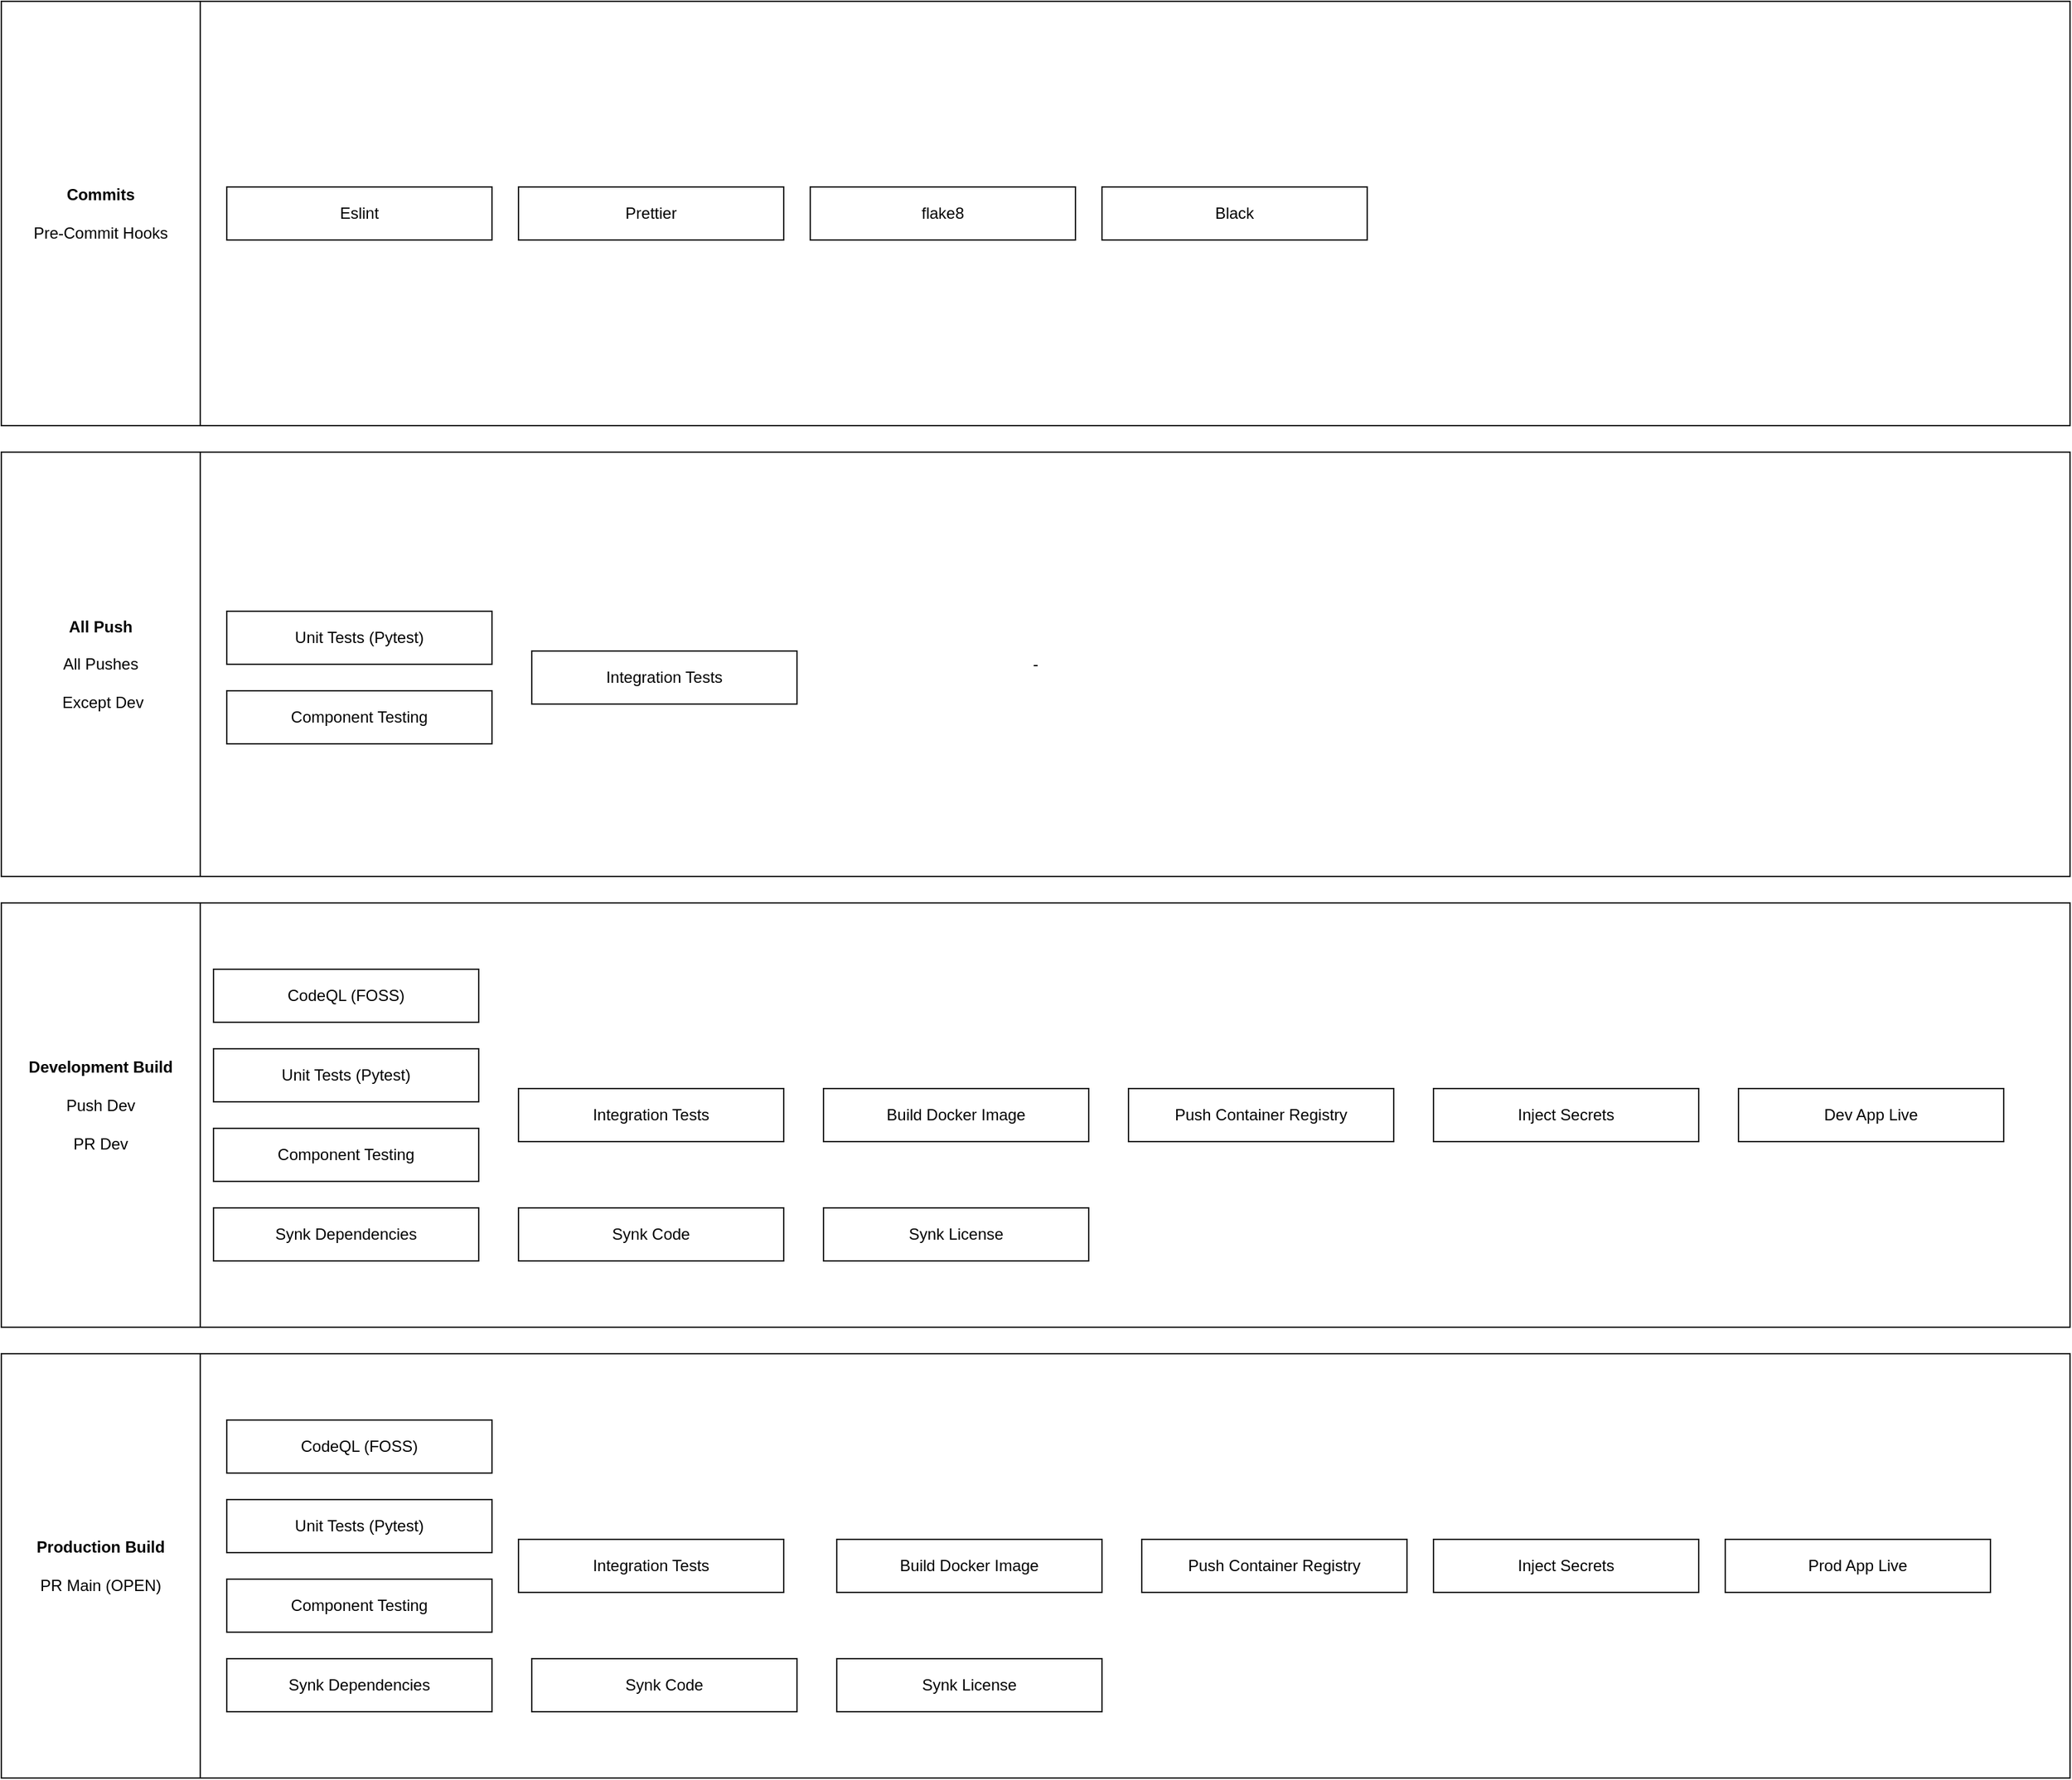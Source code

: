 <mxfile version="15.3.5" type="github" pages="2">
  <diagram id="jGv3KRdHRO9ItCqaX64U" name="Page-1">
    <mxGraphModel dx="2062" dy="2200" grid="1" gridSize="10" guides="1" tooltips="1" connect="1" arrows="1" fold="1" page="1" pageScale="1" pageWidth="1700" pageHeight="1100" math="0" shadow="0">
      <root>
        <mxCell id="QeTs8Otb-hYSfhYipXKW-0" />
        <mxCell id="QeTs8Otb-hYSfhYipXKW-1" parent="QeTs8Otb-hYSfhYipXKW-0" />
        <mxCell id="zljSf0HPq7ISTMpLtNXf-15" value="-" style="rounded=0;whiteSpace=wrap;html=1;" parent="QeTs8Otb-hYSfhYipXKW-1" vertex="1">
          <mxGeometry x="40" y="40" width="1560" height="320" as="geometry" />
        </mxCell>
        <mxCell id="zljSf0HPq7ISTMpLtNXf-16" value="&lt;div&gt;&lt;b&gt;All Push&lt;br&gt;&lt;/b&gt;&lt;/div&gt;&lt;div&gt;&lt;br&gt;&lt;/div&gt;&lt;div&gt;All Pushes&lt;/div&gt;&lt;div&gt;&lt;br&gt;&lt;/div&gt;&amp;nbsp;Except Dev" style="rounded=0;whiteSpace=wrap;html=1;" parent="QeTs8Otb-hYSfhYipXKW-1" vertex="1">
          <mxGeometry x="40" y="40" width="150" height="320" as="geometry" />
        </mxCell>
        <mxCell id="zljSf0HPq7ISTMpLtNXf-26" value="" style="rounded=0;whiteSpace=wrap;html=1;" parent="QeTs8Otb-hYSfhYipXKW-1" vertex="1">
          <mxGeometry x="40" y="720" width="1560" height="320" as="geometry" />
        </mxCell>
        <mxCell id="zljSf0HPq7ISTMpLtNXf-27" value="" style="rounded=0;whiteSpace=wrap;html=1;" parent="QeTs8Otb-hYSfhYipXKW-1" vertex="1">
          <mxGeometry x="40" y="380" width="1560" height="320" as="geometry" />
        </mxCell>
        <mxCell id="zljSf0HPq7ISTMpLtNXf-32" value="&lt;div&gt;&lt;b&gt;Development Build&lt;br&gt;&lt;/b&gt;&lt;/div&gt;&lt;div&gt;&lt;br&gt;&lt;/div&gt;&lt;div&gt;Push Dev&lt;/div&gt;&lt;div&gt;&lt;br&gt;&lt;/div&gt;&lt;div&gt;PR Dev&lt;/div&gt;&lt;div&gt;&lt;br&gt;&lt;/div&gt;" style="rounded=0;whiteSpace=wrap;html=1;" parent="QeTs8Otb-hYSfhYipXKW-1" vertex="1">
          <mxGeometry x="40" y="380" width="150" height="320" as="geometry" />
        </mxCell>
        <mxCell id="zljSf0HPq7ISTMpLtNXf-33" value="&lt;div&gt;&lt;b&gt;Production Build&lt;br&gt;&lt;/b&gt;&lt;/div&gt;&lt;div&gt;&lt;br&gt;&lt;/div&gt;&lt;div&gt;PR Main (OPEN)&lt;br&gt;&lt;/div&gt;" style="rounded=0;whiteSpace=wrap;html=1;" parent="QeTs8Otb-hYSfhYipXKW-1" vertex="1">
          <mxGeometry x="40" y="720" width="150" height="320" as="geometry" />
        </mxCell>
        <mxCell id="zljSf0HPq7ISTMpLtNXf-34" value="Integration Tests" style="rounded=0;whiteSpace=wrap;html=1;" parent="QeTs8Otb-hYSfhYipXKW-1" vertex="1">
          <mxGeometry x="430" y="520" width="200" height="40" as="geometry" />
        </mxCell>
        <mxCell id="zljSf0HPq7ISTMpLtNXf-37" value="Build Docker Image" style="rounded=0;whiteSpace=wrap;html=1;" parent="QeTs8Otb-hYSfhYipXKW-1" vertex="1">
          <mxGeometry x="660" y="520" width="200" height="40" as="geometry" />
        </mxCell>
        <mxCell id="zljSf0HPq7ISTMpLtNXf-38" value="Push Container Registry" style="rounded=0;whiteSpace=wrap;html=1;" parent="QeTs8Otb-hYSfhYipXKW-1" vertex="1">
          <mxGeometry x="890" y="520" width="200" height="40" as="geometry" />
        </mxCell>
        <mxCell id="zljSf0HPq7ISTMpLtNXf-49" value="-" style="rounded=0;whiteSpace=wrap;html=1;" parent="QeTs8Otb-hYSfhYipXKW-1" vertex="1">
          <mxGeometry x="40" y="-300" width="1560" height="320" as="geometry" />
        </mxCell>
        <mxCell id="zljSf0HPq7ISTMpLtNXf-50" value="&lt;div&gt;&lt;b&gt;Commits&lt;br&gt;&lt;/b&gt;&lt;/div&gt;&lt;div&gt;&lt;br&gt;&lt;/div&gt;&lt;div&gt;Pre-Commit Hooks&lt;br&gt;&lt;/div&gt;" style="rounded=0;whiteSpace=wrap;html=1;" parent="QeTs8Otb-hYSfhYipXKW-1" vertex="1">
          <mxGeometry x="40" y="-300" width="150" height="320" as="geometry" />
        </mxCell>
        <mxCell id="zljSf0HPq7ISTMpLtNXf-51" value="Black" style="rounded=0;whiteSpace=wrap;html=1;" parent="QeTs8Otb-hYSfhYipXKW-1" vertex="1">
          <mxGeometry x="870" y="-160" width="200" height="40" as="geometry" />
        </mxCell>
        <mxCell id="zljSf0HPq7ISTMpLtNXf-52" value="Eslint" style="rounded=0;whiteSpace=wrap;html=1;" parent="QeTs8Otb-hYSfhYipXKW-1" vertex="1">
          <mxGeometry x="210" y="-160" width="200" height="40" as="geometry" />
        </mxCell>
        <mxCell id="zljSf0HPq7ISTMpLtNXf-53" value="Prettier" style="rounded=0;whiteSpace=wrap;html=1;" parent="QeTs8Otb-hYSfhYipXKW-1" vertex="1">
          <mxGeometry x="430" y="-160" width="200" height="40" as="geometry" />
        </mxCell>
        <mxCell id="zljSf0HPq7ISTMpLtNXf-54" value="&lt;div&gt;flake8&lt;/div&gt;" style="rounded=0;whiteSpace=wrap;html=1;" parent="QeTs8Otb-hYSfhYipXKW-1" vertex="1">
          <mxGeometry x="650" y="-160" width="200" height="40" as="geometry" />
        </mxCell>
        <mxCell id="zljSf0HPq7ISTMpLtNXf-55" value="Unit Tests (Pytest)" style="rounded=0;whiteSpace=wrap;html=1;" parent="QeTs8Otb-hYSfhYipXKW-1" vertex="1">
          <mxGeometry x="210" y="160" width="200" height="40" as="geometry" />
        </mxCell>
        <mxCell id="zljSf0HPq7ISTMpLtNXf-56" value="Component Testing" style="rounded=0;whiteSpace=wrap;html=1;" parent="QeTs8Otb-hYSfhYipXKW-1" vertex="1">
          <mxGeometry x="210" y="220" width="200" height="40" as="geometry" />
        </mxCell>
        <mxCell id="zljSf0HPq7ISTMpLtNXf-57" value="&lt;div&gt;Synk Dependencies&lt;/div&gt;" style="rounded=0;whiteSpace=wrap;html=1;" parent="QeTs8Otb-hYSfhYipXKW-1" vertex="1">
          <mxGeometry x="200" y="610" width="200" height="40" as="geometry" />
        </mxCell>
        <mxCell id="zljSf0HPq7ISTMpLtNXf-58" value="Synk License" style="rounded=0;whiteSpace=wrap;html=1;" parent="QeTs8Otb-hYSfhYipXKW-1" vertex="1">
          <mxGeometry x="660" y="610" width="200" height="40" as="geometry" />
        </mxCell>
        <mxCell id="zljSf0HPq7ISTMpLtNXf-59" value="Synk Code" style="rounded=0;whiteSpace=wrap;html=1;" parent="QeTs8Otb-hYSfhYipXKW-1" vertex="1">
          <mxGeometry x="430" y="610" width="200" height="40" as="geometry" />
        </mxCell>
        <mxCell id="zljSf0HPq7ISTMpLtNXf-60" value="CodeQL (FOSS)" style="rounded=0;whiteSpace=wrap;html=1;" parent="QeTs8Otb-hYSfhYipXKW-1" vertex="1">
          <mxGeometry x="200" y="430" width="200" height="40" as="geometry" />
        </mxCell>
        <mxCell id="zljSf0HPq7ISTMpLtNXf-65" value="Unit Tests (Pytest)" style="rounded=0;whiteSpace=wrap;html=1;" parent="QeTs8Otb-hYSfhYipXKW-1" vertex="1">
          <mxGeometry x="200" y="490" width="200" height="40" as="geometry" />
        </mxCell>
        <mxCell id="zljSf0HPq7ISTMpLtNXf-66" value="Component Testing" style="rounded=0;whiteSpace=wrap;html=1;" parent="QeTs8Otb-hYSfhYipXKW-1" vertex="1">
          <mxGeometry x="200" y="550" width="200" height="40" as="geometry" />
        </mxCell>
        <mxCell id="zljSf0HPq7ISTMpLtNXf-67" value="Integration Tests" style="rounded=0;whiteSpace=wrap;html=1;" parent="QeTs8Otb-hYSfhYipXKW-1" vertex="1">
          <mxGeometry x="430" y="860" width="200" height="40" as="geometry" />
        </mxCell>
        <mxCell id="zljSf0HPq7ISTMpLtNXf-68" value="Build Docker Image" style="rounded=0;whiteSpace=wrap;html=1;" parent="QeTs8Otb-hYSfhYipXKW-1" vertex="1">
          <mxGeometry x="670" y="860" width="200" height="40" as="geometry" />
        </mxCell>
        <mxCell id="zljSf0HPq7ISTMpLtNXf-69" value="Push Container Registry" style="rounded=0;whiteSpace=wrap;html=1;" parent="QeTs8Otb-hYSfhYipXKW-1" vertex="1">
          <mxGeometry x="900" y="860" width="200" height="40" as="geometry" />
        </mxCell>
        <mxCell id="zljSf0HPq7ISTMpLtNXf-70" value="&lt;div&gt;Synk Dependencies&lt;/div&gt;" style="rounded=0;whiteSpace=wrap;html=1;" parent="QeTs8Otb-hYSfhYipXKW-1" vertex="1">
          <mxGeometry x="210" y="950" width="200" height="40" as="geometry" />
        </mxCell>
        <mxCell id="zljSf0HPq7ISTMpLtNXf-71" value="Synk License" style="rounded=0;whiteSpace=wrap;html=1;" parent="QeTs8Otb-hYSfhYipXKW-1" vertex="1">
          <mxGeometry x="670" y="950" width="200" height="40" as="geometry" />
        </mxCell>
        <mxCell id="zljSf0HPq7ISTMpLtNXf-72" value="Synk Code" style="rounded=0;whiteSpace=wrap;html=1;" parent="QeTs8Otb-hYSfhYipXKW-1" vertex="1">
          <mxGeometry x="440" y="950" width="200" height="40" as="geometry" />
        </mxCell>
        <mxCell id="zljSf0HPq7ISTMpLtNXf-73" value="CodeQL (FOSS)" style="rounded=0;whiteSpace=wrap;html=1;" parent="QeTs8Otb-hYSfhYipXKW-1" vertex="1">
          <mxGeometry x="210" y="770" width="200" height="40" as="geometry" />
        </mxCell>
        <mxCell id="zljSf0HPq7ISTMpLtNXf-74" value="Unit Tests (Pytest)" style="rounded=0;whiteSpace=wrap;html=1;" parent="QeTs8Otb-hYSfhYipXKW-1" vertex="1">
          <mxGeometry x="210" y="830" width="200" height="40" as="geometry" />
        </mxCell>
        <mxCell id="zljSf0HPq7ISTMpLtNXf-75" value="Component Testing" style="rounded=0;whiteSpace=wrap;html=1;" parent="QeTs8Otb-hYSfhYipXKW-1" vertex="1">
          <mxGeometry x="210" y="890" width="200" height="40" as="geometry" />
        </mxCell>
        <mxCell id="DVXHxW4_ZaQA2SBq_JFX-0" value="Inject Secrets" style="rounded=0;whiteSpace=wrap;html=1;" vertex="1" parent="QeTs8Otb-hYSfhYipXKW-1">
          <mxGeometry x="1120" y="520" width="200" height="40" as="geometry" />
        </mxCell>
        <mxCell id="DVXHxW4_ZaQA2SBq_JFX-1" value="Inject Secrets" style="rounded=0;whiteSpace=wrap;html=1;" vertex="1" parent="QeTs8Otb-hYSfhYipXKW-1">
          <mxGeometry x="1120" y="860" width="200" height="40" as="geometry" />
        </mxCell>
        <mxCell id="DVXHxW4_ZaQA2SBq_JFX-2" value="Dev App Live" style="rounded=0;whiteSpace=wrap;html=1;" vertex="1" parent="QeTs8Otb-hYSfhYipXKW-1">
          <mxGeometry x="1350" y="520" width="200" height="40" as="geometry" />
        </mxCell>
        <mxCell id="DVXHxW4_ZaQA2SBq_JFX-3" value="Prod App Live" style="rounded=0;whiteSpace=wrap;html=1;" vertex="1" parent="QeTs8Otb-hYSfhYipXKW-1">
          <mxGeometry x="1340" y="860" width="200" height="40" as="geometry" />
        </mxCell>
        <mxCell id="DVXHxW4_ZaQA2SBq_JFX-4" value="Integration Tests" style="rounded=0;whiteSpace=wrap;html=1;" vertex="1" parent="QeTs8Otb-hYSfhYipXKW-1">
          <mxGeometry x="440" y="190" width="200" height="40" as="geometry" />
        </mxCell>
      </root>
    </mxGraphModel>
  </diagram>
  <diagram id="HQA63WVWDDD8-CEPDaFc" name="Page-2">
    <mxGraphModel dx="2062" dy="1100" grid="1" gridSize="10" guides="1" tooltips="1" connect="1" arrows="1" fold="1" page="1" pageScale="1" pageWidth="1700" pageHeight="1100" math="0" shadow="0">
      <root>
        <mxCell id="b_qFX8tGY4ncBuvcTpRo-0" />
        <mxCell id="b_qFX8tGY4ncBuvcTpRo-1" parent="b_qFX8tGY4ncBuvcTpRo-0" />
        <mxCell id="LQB0p1-kZQwptmR9ZmRh-0" value="" style="rounded=0;whiteSpace=wrap;html=1;" parent="b_qFX8tGY4ncBuvcTpRo-1" vertex="1">
          <mxGeometry x="40" y="380" width="1560" height="320" as="geometry" />
        </mxCell>
        <mxCell id="LQB0p1-kZQwptmR9ZmRh-1" value="&lt;div&gt;&lt;b&gt;Tests&lt;/b&gt;&lt;/div&gt;&lt;div&gt;&lt;br&gt;&lt;/div&gt;&lt;div&gt;&lt;span style=&quot;background-color: rgb(185 , 224 , 165)&quot;&gt;All Pushes&lt;/span&gt;&lt;br&gt;&lt;/div&gt;&lt;div&gt;&lt;br&gt;&lt;/div&gt;&lt;div&gt;&lt;span style=&quot;background-color: rgb(195 , 171 , 208)&quot;&gt;All PR&lt;/span&gt;&lt;br&gt;&lt;/div&gt;&lt;div&gt;&lt;br&gt;&lt;/div&gt;" style="rounded=0;whiteSpace=wrap;html=1;fillColor=#FFFFFF;" parent="b_qFX8tGY4ncBuvcTpRo-1" vertex="1">
          <mxGeometry x="40" y="380" width="150" height="320" as="geometry" />
        </mxCell>
        <mxCell id="LQB0p1-kZQwptmR9ZmRh-2" value="Integration Tests" style="rounded=0;whiteSpace=wrap;html=1;" parent="b_qFX8tGY4ncBuvcTpRo-1" vertex="1">
          <mxGeometry x="421" y="510" width="200" height="40" as="geometry" />
        </mxCell>
        <mxCell id="LQB0p1-kZQwptmR9ZmRh-9" value="Unit Tests (Pytest)" style="rounded=0;whiteSpace=wrap;html=1;" parent="b_qFX8tGY4ncBuvcTpRo-1" vertex="1">
          <mxGeometry x="200" y="480" width="200" height="40" as="geometry" />
        </mxCell>
        <mxCell id="LQB0p1-kZQwptmR9ZmRh-10" value="Component Testing" style="rounded=0;whiteSpace=wrap;html=1;" parent="b_qFX8tGY4ncBuvcTpRo-1" vertex="1">
          <mxGeometry x="200" y="540" width="200" height="40" as="geometry" />
        </mxCell>
        <mxCell id="LQB0p1-kZQwptmR9ZmRh-22" value="" style="rounded=0;whiteSpace=wrap;html=1;" parent="b_qFX8tGY4ncBuvcTpRo-1" vertex="1">
          <mxGeometry x="40" y="40" width="1560" height="320" as="geometry" />
        </mxCell>
        <mxCell id="LQB0p1-kZQwptmR9ZmRh-23" value="&lt;b&gt;Secuirty&lt;/b&gt;&lt;div&gt;&lt;br&gt;&lt;/div&gt;&lt;div&gt;&lt;span style=&quot;background-color: rgb(185 , 224 , 165)&quot;&gt;All Pushes&lt;/span&gt;&lt;br&gt;&lt;/div&gt;&lt;div&gt;&lt;br&gt;&lt;/div&gt;&lt;span style=&quot;background-color: rgb(195 , 171 , 208)&quot;&gt;All PR&lt;/span&gt;&lt;div&gt;&lt;br&gt;&lt;/div&gt;" style="rounded=0;whiteSpace=wrap;html=1;fillColor=#FFFFFF;" parent="b_qFX8tGY4ncBuvcTpRo-1" vertex="1">
          <mxGeometry x="40" y="40" width="150" height="320" as="geometry" />
        </mxCell>
        <mxCell id="LQB0p1-kZQwptmR9ZmRh-27" value="&lt;div&gt;Synk Dependencies&lt;/div&gt;" style="rounded=0;whiteSpace=wrap;html=1;" parent="b_qFX8tGY4ncBuvcTpRo-1" vertex="1">
          <mxGeometry x="200" y="150" width="200" height="40" as="geometry" />
        </mxCell>
        <mxCell id="LQB0p1-kZQwptmR9ZmRh-28" value="Synk License" style="rounded=0;whiteSpace=wrap;html=1;" parent="b_qFX8tGY4ncBuvcTpRo-1" vertex="1">
          <mxGeometry x="200" y="270" width="200" height="40" as="geometry" />
        </mxCell>
        <mxCell id="LQB0p1-kZQwptmR9ZmRh-29" value="Synk Code" style="rounded=0;whiteSpace=wrap;html=1;" parent="b_qFX8tGY4ncBuvcTpRo-1" vertex="1">
          <mxGeometry x="200" y="210" width="200" height="40" as="geometry" />
        </mxCell>
        <mxCell id="LQB0p1-kZQwptmR9ZmRh-30" value="CodeQL (FOSS)" style="rounded=0;whiteSpace=wrap;html=1;" parent="b_qFX8tGY4ncBuvcTpRo-1" vertex="1">
          <mxGeometry x="200" y="90" width="200" height="40" as="geometry" />
        </mxCell>
        <mxCell id="LQB0p1-kZQwptmR9ZmRh-33" value="" style="rounded=0;whiteSpace=wrap;html=1;" parent="b_qFX8tGY4ncBuvcTpRo-1" vertex="1">
          <mxGeometry x="40" y="720" width="1560" height="320" as="geometry" />
        </mxCell>
        <mxCell id="LQB0p1-kZQwptmR9ZmRh-34" value="&lt;div&gt;&lt;b&gt;Deploy Dev&lt;/b&gt;&lt;/div&gt;&lt;div&gt;&lt;br&gt;&lt;/div&gt;&lt;div&gt;&lt;span style=&quot;background-color: rgb(154 , 199 , 191)&quot;&gt;Accepted PR Dev&lt;/span&gt;&lt;br&gt;&lt;/div&gt;" style="rounded=0;whiteSpace=wrap;html=1;" parent="b_qFX8tGY4ncBuvcTpRo-1" vertex="1">
          <mxGeometry x="40" y="720" width="150" height="320" as="geometry" />
        </mxCell>
        <mxCell id="LQB0p1-kZQwptmR9ZmRh-36" value="Build Docker Image" style="rounded=0;whiteSpace=wrap;html=1;" parent="b_qFX8tGY4ncBuvcTpRo-1" vertex="1">
          <mxGeometry x="200" y="860" width="200" height="40" as="geometry" />
        </mxCell>
        <mxCell id="LQB0p1-kZQwptmR9ZmRh-37" value="Push Container Registry" style="rounded=0;whiteSpace=wrap;html=1;" parent="b_qFX8tGY4ncBuvcTpRo-1" vertex="1">
          <mxGeometry x="421" y="860" width="200" height="40" as="geometry" />
        </mxCell>
        <mxCell id="LQB0p1-kZQwptmR9ZmRh-45" value="Deploy Backend" style="rounded=0;whiteSpace=wrap;html=1;" parent="b_qFX8tGY4ncBuvcTpRo-1" vertex="1">
          <mxGeometry x="640" y="830" width="200" height="40" as="geometry" />
        </mxCell>
        <mxCell id="LQB0p1-kZQwptmR9ZmRh-46" value="Deploy Frontend" style="rounded=0;whiteSpace=wrap;html=1;" parent="b_qFX8tGY4ncBuvcTpRo-1" vertex="1">
          <mxGeometry x="640" y="880" width="200" height="40" as="geometry" />
        </mxCell>
        <mxCell id="LQB0p1-kZQwptmR9ZmRh-48" value="" style="rounded=0;whiteSpace=wrap;html=1;" parent="b_qFX8tGY4ncBuvcTpRo-1" vertex="1">
          <mxGeometry x="40" y="1060" width="1560" height="320" as="geometry" />
        </mxCell>
        <mxCell id="LQB0p1-kZQwptmR9ZmRh-49" value="&lt;div&gt;&lt;b&gt;Deploy Prod&lt;br&gt;&lt;/b&gt;&lt;/div&gt;&lt;div&gt;&lt;br&gt;&lt;/div&gt;&lt;div&gt;&lt;span style=&quot;background-color: rgb(241 , 156 , 153)&quot;&gt;&lt;span&gt;Accepted PR Prod&lt;/span&gt;&lt;/span&gt;&lt;br&gt;&lt;/div&gt;" style="rounded=0;whiteSpace=wrap;html=1;" parent="b_qFX8tGY4ncBuvcTpRo-1" vertex="1">
          <mxGeometry x="40" y="1060" width="150" height="320" as="geometry" />
        </mxCell>
        <mxCell id="LQB0p1-kZQwptmR9ZmRh-50" value="Build Docker Image" style="rounded=0;whiteSpace=wrap;html=1;" parent="b_qFX8tGY4ncBuvcTpRo-1" vertex="1">
          <mxGeometry x="200" y="1200" width="200" height="40" as="geometry" />
        </mxCell>
        <mxCell id="LQB0p1-kZQwptmR9ZmRh-51" value="Push Container Registry" style="rounded=0;whiteSpace=wrap;html=1;" parent="b_qFX8tGY4ncBuvcTpRo-1" vertex="1">
          <mxGeometry x="421" y="1200" width="200" height="40" as="geometry" />
        </mxCell>
        <mxCell id="LQB0p1-kZQwptmR9ZmRh-52" value="Deploy Backend" style="rounded=0;whiteSpace=wrap;html=1;" parent="b_qFX8tGY4ncBuvcTpRo-1" vertex="1">
          <mxGeometry x="640" y="1170" width="200" height="40" as="geometry" />
        </mxCell>
        <mxCell id="LQB0p1-kZQwptmR9ZmRh-53" value="Deploy Frontend" style="rounded=0;whiteSpace=wrap;html=1;" parent="b_qFX8tGY4ncBuvcTpRo-1" vertex="1">
          <mxGeometry x="640" y="1220" width="200" height="40" as="geometry" />
        </mxCell>
      </root>
    </mxGraphModel>
  </diagram>
</mxfile>
